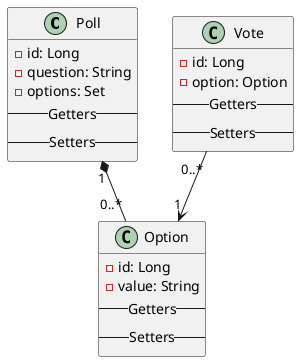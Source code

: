 @startuml
'https://plantuml.com/class-diagram

class Poll
class Vote
class Option

class Poll {
- id: Long
- question: String
- options: Set
-- Getters --
-- Setters --
}

class Option {
- id: Long
- value: String
-- Getters --
-- Setters --
}

class Vote {
- id: Long
- option: Option
-- Getters --
-- Setters --
}

Poll "1" *-- "0..*" Option
Vote "0..*" --> "1" Option

@enduml